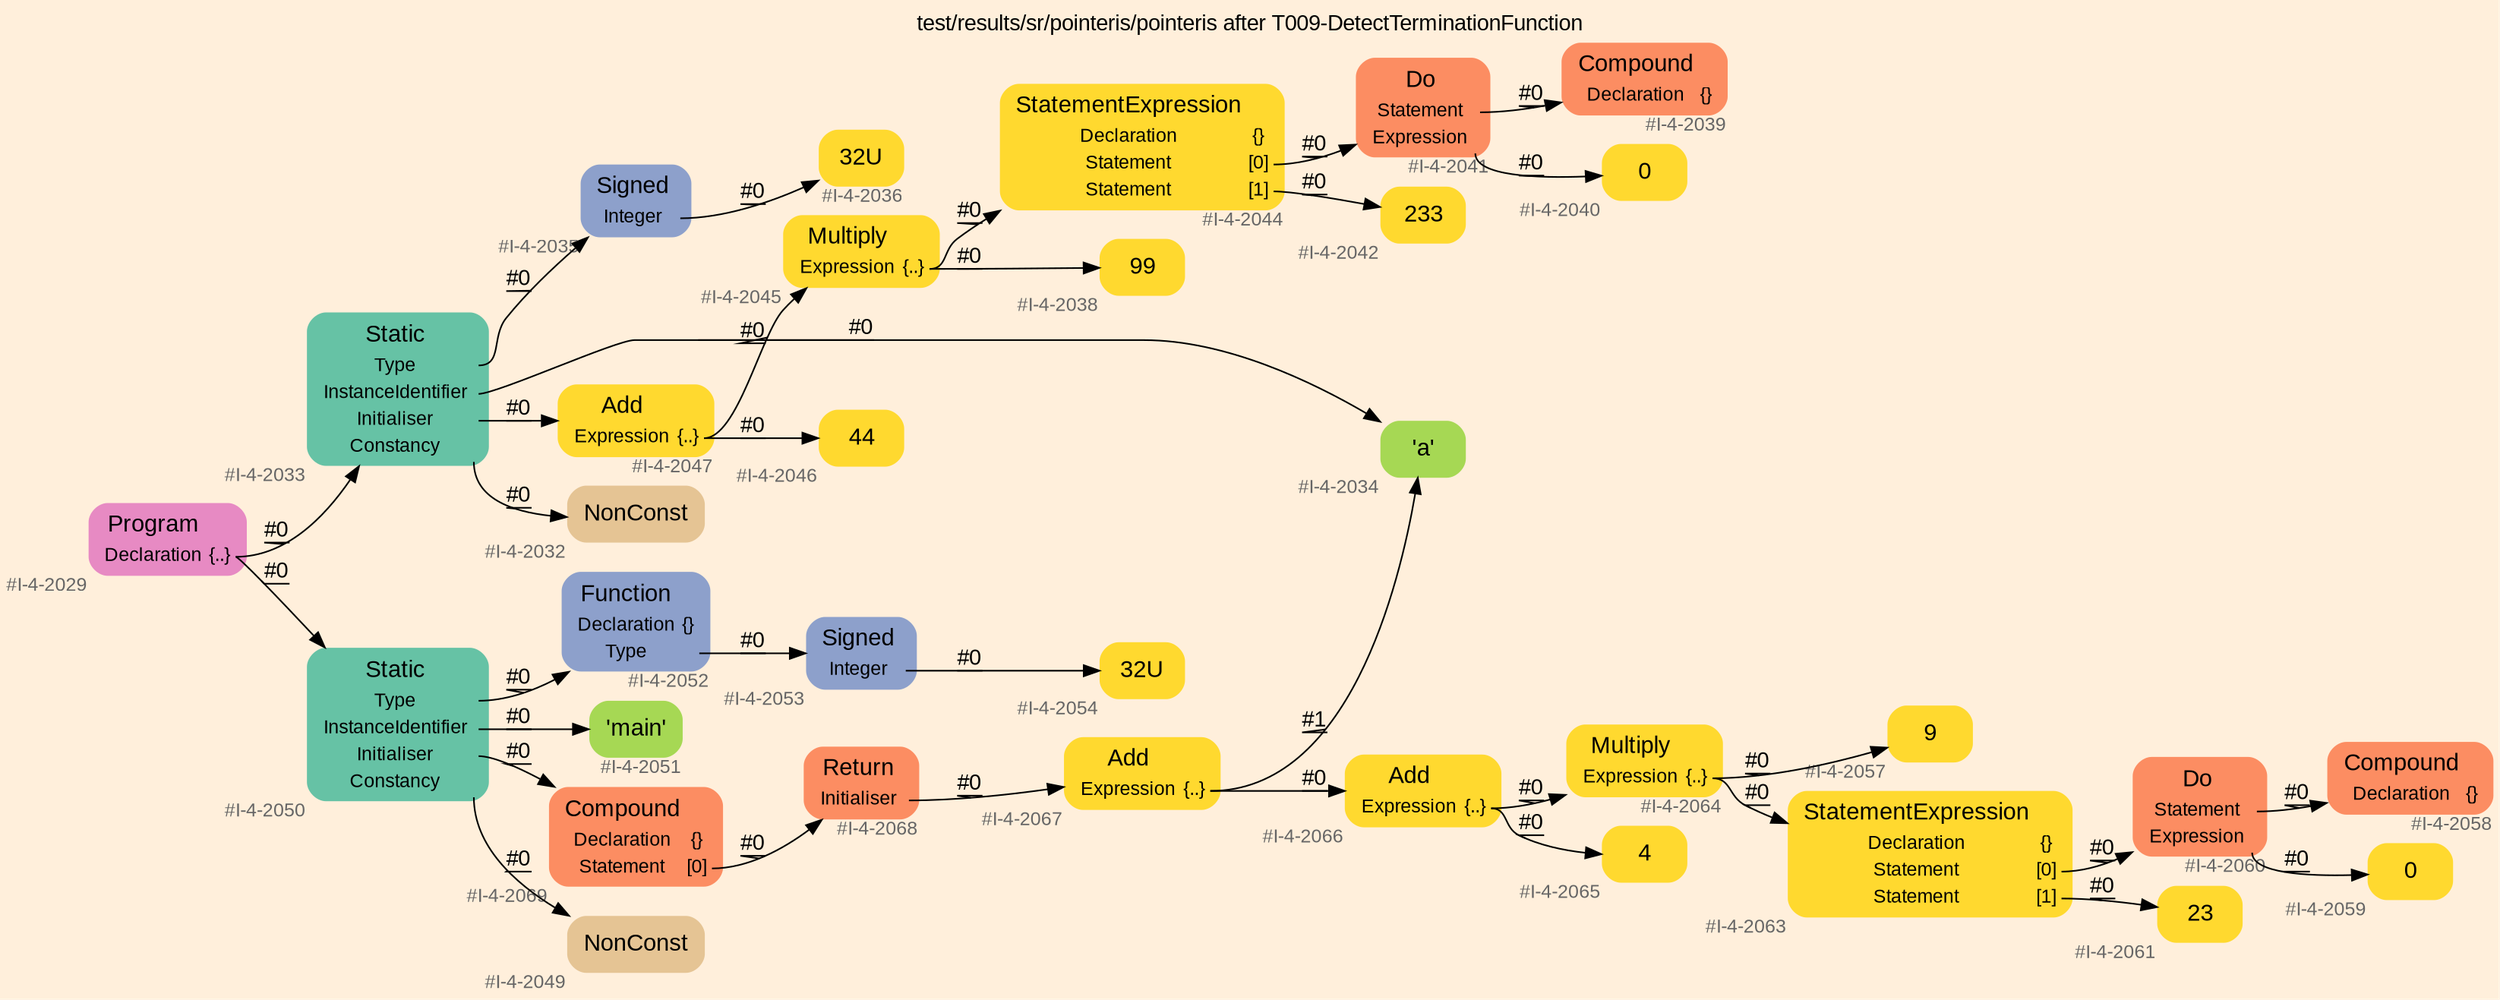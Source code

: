 digraph "test/results/sr/pointeris/pointeris after T009-DetectTerminationFunction" {
label = "test/results/sr/pointeris/pointeris after T009-DetectTerminationFunction"
labelloc = t
graph [
    rankdir = "LR"
    ranksep = 0.3
    bgcolor = antiquewhite1
    color = black
    fontcolor = black
    fontname = "Arial"
];
node [
    fontname = "Arial"
];
edge [
    fontname = "Arial"
];

// -------------------- node figure --------------------
// -------- block #I-4-2029 ----------
"#I-4-2029" [
    fillcolor = "/set28/4"
    xlabel = "#I-4-2029"
    fontsize = "12"
    fontcolor = grey40
    shape = "plaintext"
    label = <<TABLE BORDER="0" CELLBORDER="0" CELLSPACING="0">
     <TR><TD><FONT COLOR="black" POINT-SIZE="15">Program</FONT></TD></TR>
     <TR><TD><FONT COLOR="black" POINT-SIZE="12">Declaration</FONT></TD><TD PORT="port0"><FONT COLOR="black" POINT-SIZE="12">{..}</FONT></TD></TR>
    </TABLE>>
    style = "rounded,filled"
];

// -------- block #I-4-2033 ----------
"#I-4-2033" [
    fillcolor = "/set28/1"
    xlabel = "#I-4-2033"
    fontsize = "12"
    fontcolor = grey40
    shape = "plaintext"
    label = <<TABLE BORDER="0" CELLBORDER="0" CELLSPACING="0">
     <TR><TD><FONT COLOR="black" POINT-SIZE="15">Static</FONT></TD></TR>
     <TR><TD><FONT COLOR="black" POINT-SIZE="12">Type</FONT></TD><TD PORT="port0"></TD></TR>
     <TR><TD><FONT COLOR="black" POINT-SIZE="12">InstanceIdentifier</FONT></TD><TD PORT="port1"></TD></TR>
     <TR><TD><FONT COLOR="black" POINT-SIZE="12">Initialiser</FONT></TD><TD PORT="port2"></TD></TR>
     <TR><TD><FONT COLOR="black" POINT-SIZE="12">Constancy</FONT></TD><TD PORT="port3"></TD></TR>
    </TABLE>>
    style = "rounded,filled"
];

// -------- block #I-4-2035 ----------
"#I-4-2035" [
    fillcolor = "/set28/3"
    xlabel = "#I-4-2035"
    fontsize = "12"
    fontcolor = grey40
    shape = "plaintext"
    label = <<TABLE BORDER="0" CELLBORDER="0" CELLSPACING="0">
     <TR><TD><FONT COLOR="black" POINT-SIZE="15">Signed</FONT></TD></TR>
     <TR><TD><FONT COLOR="black" POINT-SIZE="12">Integer</FONT></TD><TD PORT="port0"></TD></TR>
    </TABLE>>
    style = "rounded,filled"
];

// -------- block #I-4-2036 ----------
"#I-4-2036" [
    fillcolor = "/set28/6"
    xlabel = "#I-4-2036"
    fontsize = "12"
    fontcolor = grey40
    shape = "plaintext"
    label = <<TABLE BORDER="0" CELLBORDER="0" CELLSPACING="0">
     <TR><TD><FONT COLOR="black" POINT-SIZE="15">32U</FONT></TD></TR>
    </TABLE>>
    style = "rounded,filled"
];

// -------- block #I-4-2034 ----------
"#I-4-2034" [
    fillcolor = "/set28/5"
    xlabel = "#I-4-2034"
    fontsize = "12"
    fontcolor = grey40
    shape = "plaintext"
    label = <<TABLE BORDER="0" CELLBORDER="0" CELLSPACING="0">
     <TR><TD><FONT COLOR="black" POINT-SIZE="15">'a'</FONT></TD></TR>
    </TABLE>>
    style = "rounded,filled"
];

// -------- block #I-4-2047 ----------
"#I-4-2047" [
    fillcolor = "/set28/6"
    xlabel = "#I-4-2047"
    fontsize = "12"
    fontcolor = grey40
    shape = "plaintext"
    label = <<TABLE BORDER="0" CELLBORDER="0" CELLSPACING="0">
     <TR><TD><FONT COLOR="black" POINT-SIZE="15">Add</FONT></TD></TR>
     <TR><TD><FONT COLOR="black" POINT-SIZE="12">Expression</FONT></TD><TD PORT="port0"><FONT COLOR="black" POINT-SIZE="12">{..}</FONT></TD></TR>
    </TABLE>>
    style = "rounded,filled"
];

// -------- block #I-4-2045 ----------
"#I-4-2045" [
    fillcolor = "/set28/6"
    xlabel = "#I-4-2045"
    fontsize = "12"
    fontcolor = grey40
    shape = "plaintext"
    label = <<TABLE BORDER="0" CELLBORDER="0" CELLSPACING="0">
     <TR><TD><FONT COLOR="black" POINT-SIZE="15">Multiply</FONT></TD></TR>
     <TR><TD><FONT COLOR="black" POINT-SIZE="12">Expression</FONT></TD><TD PORT="port0"><FONT COLOR="black" POINT-SIZE="12">{..}</FONT></TD></TR>
    </TABLE>>
    style = "rounded,filled"
];

// -------- block #I-4-2038 ----------
"#I-4-2038" [
    fillcolor = "/set28/6"
    xlabel = "#I-4-2038"
    fontsize = "12"
    fontcolor = grey40
    shape = "plaintext"
    label = <<TABLE BORDER="0" CELLBORDER="0" CELLSPACING="0">
     <TR><TD><FONT COLOR="black" POINT-SIZE="15">99</FONT></TD></TR>
    </TABLE>>
    style = "rounded,filled"
];

// -------- block #I-4-2044 ----------
"#I-4-2044" [
    fillcolor = "/set28/6"
    xlabel = "#I-4-2044"
    fontsize = "12"
    fontcolor = grey40
    shape = "plaintext"
    label = <<TABLE BORDER="0" CELLBORDER="0" CELLSPACING="0">
     <TR><TD><FONT COLOR="black" POINT-SIZE="15">StatementExpression</FONT></TD></TR>
     <TR><TD><FONT COLOR="black" POINT-SIZE="12">Declaration</FONT></TD><TD PORT="port0"><FONT COLOR="black" POINT-SIZE="12">{}</FONT></TD></TR>
     <TR><TD><FONT COLOR="black" POINT-SIZE="12">Statement</FONT></TD><TD PORT="port1"><FONT COLOR="black" POINT-SIZE="12">[0]</FONT></TD></TR>
     <TR><TD><FONT COLOR="black" POINT-SIZE="12">Statement</FONT></TD><TD PORT="port2"><FONT COLOR="black" POINT-SIZE="12">[1]</FONT></TD></TR>
    </TABLE>>
    style = "rounded,filled"
];

// -------- block #I-4-2041 ----------
"#I-4-2041" [
    fillcolor = "/set28/2"
    xlabel = "#I-4-2041"
    fontsize = "12"
    fontcolor = grey40
    shape = "plaintext"
    label = <<TABLE BORDER="0" CELLBORDER="0" CELLSPACING="0">
     <TR><TD><FONT COLOR="black" POINT-SIZE="15">Do</FONT></TD></TR>
     <TR><TD><FONT COLOR="black" POINT-SIZE="12">Statement</FONT></TD><TD PORT="port0"></TD></TR>
     <TR><TD><FONT COLOR="black" POINT-SIZE="12">Expression</FONT></TD><TD PORT="port1"></TD></TR>
    </TABLE>>
    style = "rounded,filled"
];

// -------- block #I-4-2039 ----------
"#I-4-2039" [
    fillcolor = "/set28/2"
    xlabel = "#I-4-2039"
    fontsize = "12"
    fontcolor = grey40
    shape = "plaintext"
    label = <<TABLE BORDER="0" CELLBORDER="0" CELLSPACING="0">
     <TR><TD><FONT COLOR="black" POINT-SIZE="15">Compound</FONT></TD></TR>
     <TR><TD><FONT COLOR="black" POINT-SIZE="12">Declaration</FONT></TD><TD PORT="port0"><FONT COLOR="black" POINT-SIZE="12">{}</FONT></TD></TR>
    </TABLE>>
    style = "rounded,filled"
];

// -------- block #I-4-2040 ----------
"#I-4-2040" [
    fillcolor = "/set28/6"
    xlabel = "#I-4-2040"
    fontsize = "12"
    fontcolor = grey40
    shape = "plaintext"
    label = <<TABLE BORDER="0" CELLBORDER="0" CELLSPACING="0">
     <TR><TD><FONT COLOR="black" POINT-SIZE="15">0</FONT></TD></TR>
    </TABLE>>
    style = "rounded,filled"
];

// -------- block #I-4-2042 ----------
"#I-4-2042" [
    fillcolor = "/set28/6"
    xlabel = "#I-4-2042"
    fontsize = "12"
    fontcolor = grey40
    shape = "plaintext"
    label = <<TABLE BORDER="0" CELLBORDER="0" CELLSPACING="0">
     <TR><TD><FONT COLOR="black" POINT-SIZE="15">233</FONT></TD></TR>
    </TABLE>>
    style = "rounded,filled"
];

// -------- block #I-4-2046 ----------
"#I-4-2046" [
    fillcolor = "/set28/6"
    xlabel = "#I-4-2046"
    fontsize = "12"
    fontcolor = grey40
    shape = "plaintext"
    label = <<TABLE BORDER="0" CELLBORDER="0" CELLSPACING="0">
     <TR><TD><FONT COLOR="black" POINT-SIZE="15">44</FONT></TD></TR>
    </TABLE>>
    style = "rounded,filled"
];

// -------- block #I-4-2032 ----------
"#I-4-2032" [
    fillcolor = "/set28/7"
    xlabel = "#I-4-2032"
    fontsize = "12"
    fontcolor = grey40
    shape = "plaintext"
    label = <<TABLE BORDER="0" CELLBORDER="0" CELLSPACING="0">
     <TR><TD><FONT COLOR="black" POINT-SIZE="15">NonConst</FONT></TD></TR>
    </TABLE>>
    style = "rounded,filled"
];

// -------- block #I-4-2050 ----------
"#I-4-2050" [
    fillcolor = "/set28/1"
    xlabel = "#I-4-2050"
    fontsize = "12"
    fontcolor = grey40
    shape = "plaintext"
    label = <<TABLE BORDER="0" CELLBORDER="0" CELLSPACING="0">
     <TR><TD><FONT COLOR="black" POINT-SIZE="15">Static</FONT></TD></TR>
     <TR><TD><FONT COLOR="black" POINT-SIZE="12">Type</FONT></TD><TD PORT="port0"></TD></TR>
     <TR><TD><FONT COLOR="black" POINT-SIZE="12">InstanceIdentifier</FONT></TD><TD PORT="port1"></TD></TR>
     <TR><TD><FONT COLOR="black" POINT-SIZE="12">Initialiser</FONT></TD><TD PORT="port2"></TD></TR>
     <TR><TD><FONT COLOR="black" POINT-SIZE="12">Constancy</FONT></TD><TD PORT="port3"></TD></TR>
    </TABLE>>
    style = "rounded,filled"
];

// -------- block #I-4-2052 ----------
"#I-4-2052" [
    fillcolor = "/set28/3"
    xlabel = "#I-4-2052"
    fontsize = "12"
    fontcolor = grey40
    shape = "plaintext"
    label = <<TABLE BORDER="0" CELLBORDER="0" CELLSPACING="0">
     <TR><TD><FONT COLOR="black" POINT-SIZE="15">Function</FONT></TD></TR>
     <TR><TD><FONT COLOR="black" POINT-SIZE="12">Declaration</FONT></TD><TD PORT="port0"><FONT COLOR="black" POINT-SIZE="12">{}</FONT></TD></TR>
     <TR><TD><FONT COLOR="black" POINT-SIZE="12">Type</FONT></TD><TD PORT="port1"></TD></TR>
    </TABLE>>
    style = "rounded,filled"
];

// -------- block #I-4-2053 ----------
"#I-4-2053" [
    fillcolor = "/set28/3"
    xlabel = "#I-4-2053"
    fontsize = "12"
    fontcolor = grey40
    shape = "plaintext"
    label = <<TABLE BORDER="0" CELLBORDER="0" CELLSPACING="0">
     <TR><TD><FONT COLOR="black" POINT-SIZE="15">Signed</FONT></TD></TR>
     <TR><TD><FONT COLOR="black" POINT-SIZE="12">Integer</FONT></TD><TD PORT="port0"></TD></TR>
    </TABLE>>
    style = "rounded,filled"
];

// -------- block #I-4-2054 ----------
"#I-4-2054" [
    fillcolor = "/set28/6"
    xlabel = "#I-4-2054"
    fontsize = "12"
    fontcolor = grey40
    shape = "plaintext"
    label = <<TABLE BORDER="0" CELLBORDER="0" CELLSPACING="0">
     <TR><TD><FONT COLOR="black" POINT-SIZE="15">32U</FONT></TD></TR>
    </TABLE>>
    style = "rounded,filled"
];

// -------- block #I-4-2051 ----------
"#I-4-2051" [
    fillcolor = "/set28/5"
    xlabel = "#I-4-2051"
    fontsize = "12"
    fontcolor = grey40
    shape = "plaintext"
    label = <<TABLE BORDER="0" CELLBORDER="0" CELLSPACING="0">
     <TR><TD><FONT COLOR="black" POINT-SIZE="15">'main'</FONT></TD></TR>
    </TABLE>>
    style = "rounded,filled"
];

// -------- block #I-4-2069 ----------
"#I-4-2069" [
    fillcolor = "/set28/2"
    xlabel = "#I-4-2069"
    fontsize = "12"
    fontcolor = grey40
    shape = "plaintext"
    label = <<TABLE BORDER="0" CELLBORDER="0" CELLSPACING="0">
     <TR><TD><FONT COLOR="black" POINT-SIZE="15">Compound</FONT></TD></TR>
     <TR><TD><FONT COLOR="black" POINT-SIZE="12">Declaration</FONT></TD><TD PORT="port0"><FONT COLOR="black" POINT-SIZE="12">{}</FONT></TD></TR>
     <TR><TD><FONT COLOR="black" POINT-SIZE="12">Statement</FONT></TD><TD PORT="port1"><FONT COLOR="black" POINT-SIZE="12">[0]</FONT></TD></TR>
    </TABLE>>
    style = "rounded,filled"
];

// -------- block #I-4-2068 ----------
"#I-4-2068" [
    fillcolor = "/set28/2"
    xlabel = "#I-4-2068"
    fontsize = "12"
    fontcolor = grey40
    shape = "plaintext"
    label = <<TABLE BORDER="0" CELLBORDER="0" CELLSPACING="0">
     <TR><TD><FONT COLOR="black" POINT-SIZE="15">Return</FONT></TD></TR>
     <TR><TD><FONT COLOR="black" POINT-SIZE="12">Initialiser</FONT></TD><TD PORT="port0"></TD></TR>
    </TABLE>>
    style = "rounded,filled"
];

// -------- block #I-4-2067 ----------
"#I-4-2067" [
    fillcolor = "/set28/6"
    xlabel = "#I-4-2067"
    fontsize = "12"
    fontcolor = grey40
    shape = "plaintext"
    label = <<TABLE BORDER="0" CELLBORDER="0" CELLSPACING="0">
     <TR><TD><FONT COLOR="black" POINT-SIZE="15">Add</FONT></TD></TR>
     <TR><TD><FONT COLOR="black" POINT-SIZE="12">Expression</FONT></TD><TD PORT="port0"><FONT COLOR="black" POINT-SIZE="12">{..}</FONT></TD></TR>
    </TABLE>>
    style = "rounded,filled"
];

// -------- block #I-4-2066 ----------
"#I-4-2066" [
    fillcolor = "/set28/6"
    xlabel = "#I-4-2066"
    fontsize = "12"
    fontcolor = grey40
    shape = "plaintext"
    label = <<TABLE BORDER="0" CELLBORDER="0" CELLSPACING="0">
     <TR><TD><FONT COLOR="black" POINT-SIZE="15">Add</FONT></TD></TR>
     <TR><TD><FONT COLOR="black" POINT-SIZE="12">Expression</FONT></TD><TD PORT="port0"><FONT COLOR="black" POINT-SIZE="12">{..}</FONT></TD></TR>
    </TABLE>>
    style = "rounded,filled"
];

// -------- block #I-4-2064 ----------
"#I-4-2064" [
    fillcolor = "/set28/6"
    xlabel = "#I-4-2064"
    fontsize = "12"
    fontcolor = grey40
    shape = "plaintext"
    label = <<TABLE BORDER="0" CELLBORDER="0" CELLSPACING="0">
     <TR><TD><FONT COLOR="black" POINT-SIZE="15">Multiply</FONT></TD></TR>
     <TR><TD><FONT COLOR="black" POINT-SIZE="12">Expression</FONT></TD><TD PORT="port0"><FONT COLOR="black" POINT-SIZE="12">{..}</FONT></TD></TR>
    </TABLE>>
    style = "rounded,filled"
];

// -------- block #I-4-2057 ----------
"#I-4-2057" [
    fillcolor = "/set28/6"
    xlabel = "#I-4-2057"
    fontsize = "12"
    fontcolor = grey40
    shape = "plaintext"
    label = <<TABLE BORDER="0" CELLBORDER="0" CELLSPACING="0">
     <TR><TD><FONT COLOR="black" POINT-SIZE="15">9</FONT></TD></TR>
    </TABLE>>
    style = "rounded,filled"
];

// -------- block #I-4-2063 ----------
"#I-4-2063" [
    fillcolor = "/set28/6"
    xlabel = "#I-4-2063"
    fontsize = "12"
    fontcolor = grey40
    shape = "plaintext"
    label = <<TABLE BORDER="0" CELLBORDER="0" CELLSPACING="0">
     <TR><TD><FONT COLOR="black" POINT-SIZE="15">StatementExpression</FONT></TD></TR>
     <TR><TD><FONT COLOR="black" POINT-SIZE="12">Declaration</FONT></TD><TD PORT="port0"><FONT COLOR="black" POINT-SIZE="12">{}</FONT></TD></TR>
     <TR><TD><FONT COLOR="black" POINT-SIZE="12">Statement</FONT></TD><TD PORT="port1"><FONT COLOR="black" POINT-SIZE="12">[0]</FONT></TD></TR>
     <TR><TD><FONT COLOR="black" POINT-SIZE="12">Statement</FONT></TD><TD PORT="port2"><FONT COLOR="black" POINT-SIZE="12">[1]</FONT></TD></TR>
    </TABLE>>
    style = "rounded,filled"
];

// -------- block #I-4-2060 ----------
"#I-4-2060" [
    fillcolor = "/set28/2"
    xlabel = "#I-4-2060"
    fontsize = "12"
    fontcolor = grey40
    shape = "plaintext"
    label = <<TABLE BORDER="0" CELLBORDER="0" CELLSPACING="0">
     <TR><TD><FONT COLOR="black" POINT-SIZE="15">Do</FONT></TD></TR>
     <TR><TD><FONT COLOR="black" POINT-SIZE="12">Statement</FONT></TD><TD PORT="port0"></TD></TR>
     <TR><TD><FONT COLOR="black" POINT-SIZE="12">Expression</FONT></TD><TD PORT="port1"></TD></TR>
    </TABLE>>
    style = "rounded,filled"
];

// -------- block #I-4-2058 ----------
"#I-4-2058" [
    fillcolor = "/set28/2"
    xlabel = "#I-4-2058"
    fontsize = "12"
    fontcolor = grey40
    shape = "plaintext"
    label = <<TABLE BORDER="0" CELLBORDER="0" CELLSPACING="0">
     <TR><TD><FONT COLOR="black" POINT-SIZE="15">Compound</FONT></TD></TR>
     <TR><TD><FONT COLOR="black" POINT-SIZE="12">Declaration</FONT></TD><TD PORT="port0"><FONT COLOR="black" POINT-SIZE="12">{}</FONT></TD></TR>
    </TABLE>>
    style = "rounded,filled"
];

// -------- block #I-4-2059 ----------
"#I-4-2059" [
    fillcolor = "/set28/6"
    xlabel = "#I-4-2059"
    fontsize = "12"
    fontcolor = grey40
    shape = "plaintext"
    label = <<TABLE BORDER="0" CELLBORDER="0" CELLSPACING="0">
     <TR><TD><FONT COLOR="black" POINT-SIZE="15">0</FONT></TD></TR>
    </TABLE>>
    style = "rounded,filled"
];

// -------- block #I-4-2061 ----------
"#I-4-2061" [
    fillcolor = "/set28/6"
    xlabel = "#I-4-2061"
    fontsize = "12"
    fontcolor = grey40
    shape = "plaintext"
    label = <<TABLE BORDER="0" CELLBORDER="0" CELLSPACING="0">
     <TR><TD><FONT COLOR="black" POINT-SIZE="15">23</FONT></TD></TR>
    </TABLE>>
    style = "rounded,filled"
];

// -------- block #I-4-2065 ----------
"#I-4-2065" [
    fillcolor = "/set28/6"
    xlabel = "#I-4-2065"
    fontsize = "12"
    fontcolor = grey40
    shape = "plaintext"
    label = <<TABLE BORDER="0" CELLBORDER="0" CELLSPACING="0">
     <TR><TD><FONT COLOR="black" POINT-SIZE="15">4</FONT></TD></TR>
    </TABLE>>
    style = "rounded,filled"
];

// -------- block #I-4-2049 ----------
"#I-4-2049" [
    fillcolor = "/set28/7"
    xlabel = "#I-4-2049"
    fontsize = "12"
    fontcolor = grey40
    shape = "plaintext"
    label = <<TABLE BORDER="0" CELLBORDER="0" CELLSPACING="0">
     <TR><TD><FONT COLOR="black" POINT-SIZE="15">NonConst</FONT></TD></TR>
    </TABLE>>
    style = "rounded,filled"
];

"#I-4-2029":port0 -> "#I-4-2033" [
    label = "#0"
    decorate = true
    color = black
    fontcolor = black
];

"#I-4-2029":port0 -> "#I-4-2050" [
    label = "#0"
    decorate = true
    color = black
    fontcolor = black
];

"#I-4-2033":port0 -> "#I-4-2035" [
    label = "#0"
    decorate = true
    color = black
    fontcolor = black
];

"#I-4-2033":port1 -> "#I-4-2034" [
    label = "#0"
    decorate = true
    color = black
    fontcolor = black
];

"#I-4-2033":port2 -> "#I-4-2047" [
    label = "#0"
    decorate = true
    color = black
    fontcolor = black
];

"#I-4-2033":port3 -> "#I-4-2032" [
    label = "#0"
    decorate = true
    color = black
    fontcolor = black
];

"#I-4-2035":port0 -> "#I-4-2036" [
    label = "#0"
    decorate = true
    color = black
    fontcolor = black
];

"#I-4-2047":port0 -> "#I-4-2045" [
    label = "#0"
    decorate = true
    color = black
    fontcolor = black
];

"#I-4-2047":port0 -> "#I-4-2046" [
    label = "#0"
    decorate = true
    color = black
    fontcolor = black
];

"#I-4-2045":port0 -> "#I-4-2038" [
    label = "#0"
    decorate = true
    color = black
    fontcolor = black
];

"#I-4-2045":port0 -> "#I-4-2044" [
    label = "#0"
    decorate = true
    color = black
    fontcolor = black
];

"#I-4-2044":port1 -> "#I-4-2041" [
    label = "#0"
    decorate = true
    color = black
    fontcolor = black
];

"#I-4-2044":port2 -> "#I-4-2042" [
    label = "#0"
    decorate = true
    color = black
    fontcolor = black
];

"#I-4-2041":port0 -> "#I-4-2039" [
    label = "#0"
    decorate = true
    color = black
    fontcolor = black
];

"#I-4-2041":port1 -> "#I-4-2040" [
    label = "#0"
    decorate = true
    color = black
    fontcolor = black
];

"#I-4-2050":port0 -> "#I-4-2052" [
    label = "#0"
    decorate = true
    color = black
    fontcolor = black
];

"#I-4-2050":port1 -> "#I-4-2051" [
    label = "#0"
    decorate = true
    color = black
    fontcolor = black
];

"#I-4-2050":port2 -> "#I-4-2069" [
    label = "#0"
    decorate = true
    color = black
    fontcolor = black
];

"#I-4-2050":port3 -> "#I-4-2049" [
    label = "#0"
    decorate = true
    color = black
    fontcolor = black
];

"#I-4-2052":port1 -> "#I-4-2053" [
    label = "#0"
    decorate = true
    color = black
    fontcolor = black
];

"#I-4-2053":port0 -> "#I-4-2054" [
    label = "#0"
    decorate = true
    color = black
    fontcolor = black
];

"#I-4-2069":port1 -> "#I-4-2068" [
    label = "#0"
    decorate = true
    color = black
    fontcolor = black
];

"#I-4-2068":port0 -> "#I-4-2067" [
    label = "#0"
    decorate = true
    color = black
    fontcolor = black
];

"#I-4-2067":port0 -> "#I-4-2066" [
    label = "#0"
    decorate = true
    color = black
    fontcolor = black
];

"#I-4-2067":port0 -> "#I-4-2034" [
    label = "#1"
    decorate = true
    color = black
    fontcolor = black
];

"#I-4-2066":port0 -> "#I-4-2064" [
    label = "#0"
    decorate = true
    color = black
    fontcolor = black
];

"#I-4-2066":port0 -> "#I-4-2065" [
    label = "#0"
    decorate = true
    color = black
    fontcolor = black
];

"#I-4-2064":port0 -> "#I-4-2057" [
    label = "#0"
    decorate = true
    color = black
    fontcolor = black
];

"#I-4-2064":port0 -> "#I-4-2063" [
    label = "#0"
    decorate = true
    color = black
    fontcolor = black
];

"#I-4-2063":port1 -> "#I-4-2060" [
    label = "#0"
    decorate = true
    color = black
    fontcolor = black
];

"#I-4-2063":port2 -> "#I-4-2061" [
    label = "#0"
    decorate = true
    color = black
    fontcolor = black
];

"#I-4-2060":port0 -> "#I-4-2058" [
    label = "#0"
    decorate = true
    color = black
    fontcolor = black
];

"#I-4-2060":port1 -> "#I-4-2059" [
    label = "#0"
    decorate = true
    color = black
    fontcolor = black
];


}
